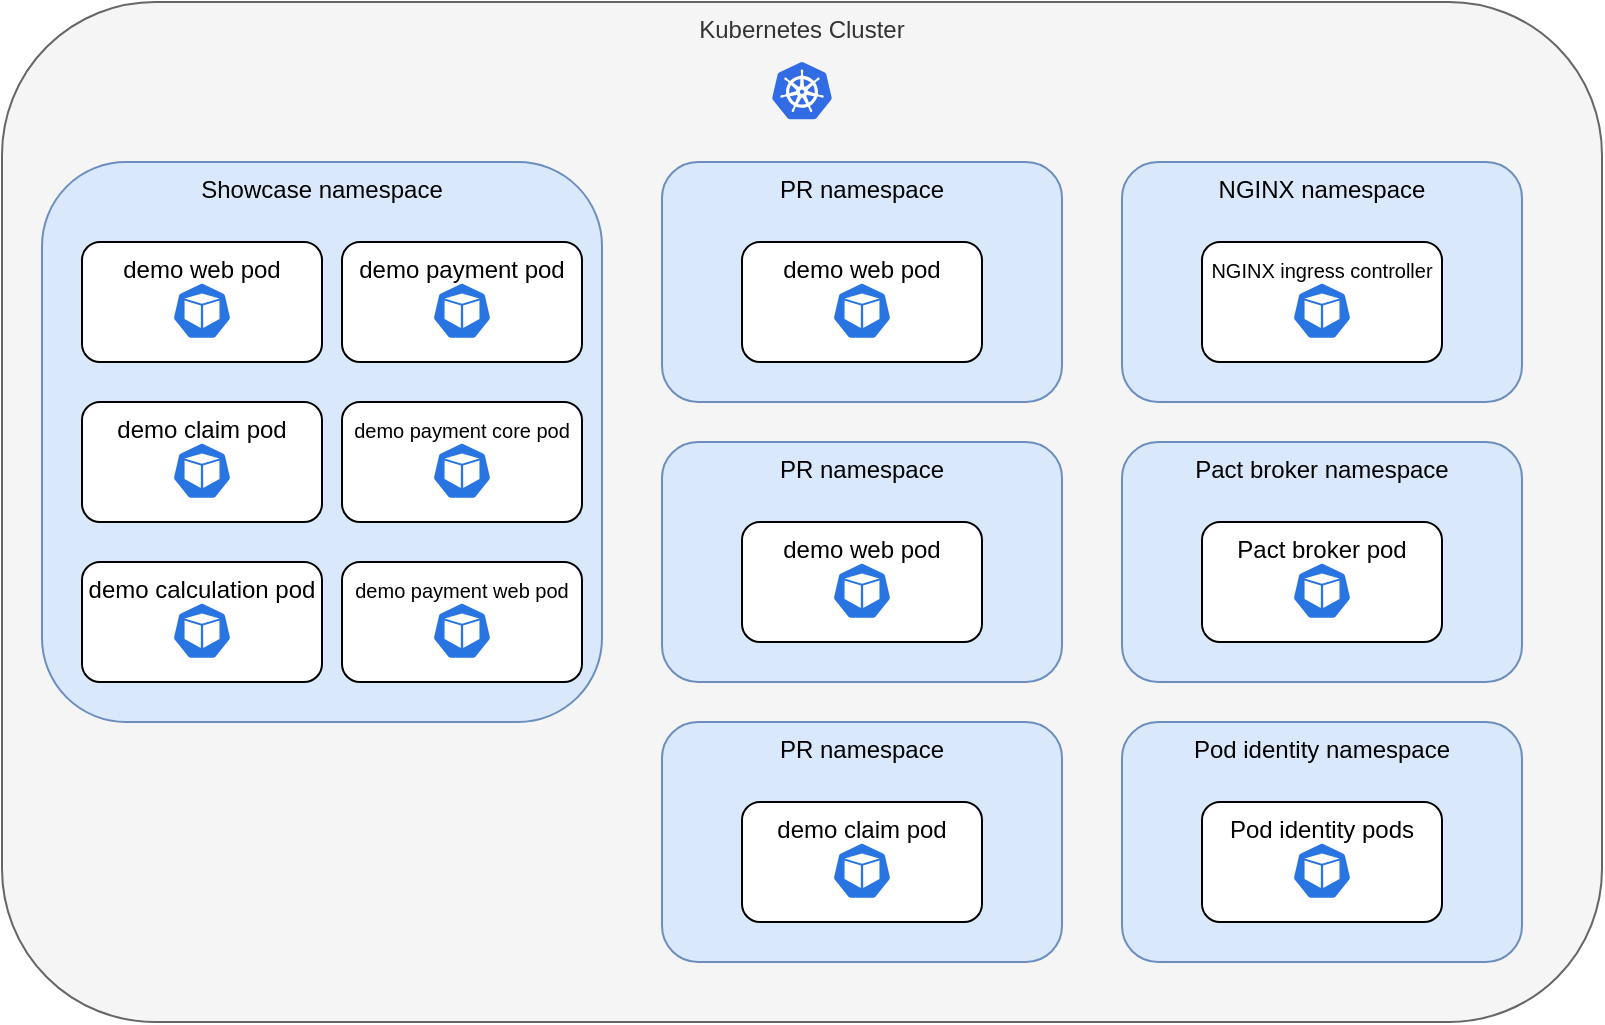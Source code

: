 <mxfile version="13.6.5" type="github">
  <diagram id="bVwzVA2QB-TCneLjOnaE" name="Page-1">
    <mxGraphModel dx="1422" dy="762" grid="1" gridSize="10" guides="1" tooltips="1" connect="1" arrows="1" fold="1" page="1" pageScale="1" pageWidth="827" pageHeight="1169" math="0" shadow="0">
      <root>
        <mxCell id="0" />
        <mxCell id="1" parent="0" />
        <mxCell id="D4DUJ76G0orAwDeF6ANS-1" value="Kubernetes Cluster" style="rounded=1;whiteSpace=wrap;html=1;horizontal=1;verticalAlign=top;fillColor=#f5f5f5;strokeColor=#666666;fontColor=#333333;" vertex="1" parent="1">
          <mxGeometry x="40" y="30" width="800" height="510" as="geometry" />
        </mxCell>
        <mxCell id="D4DUJ76G0orAwDeF6ANS-2" value="Showcase namespace" style="rounded=1;whiteSpace=wrap;html=1;verticalAlign=top;fillColor=#dae8fc;strokeColor=#6c8ebf;" vertex="1" parent="1">
          <mxGeometry x="60" y="110" width="280" height="280" as="geometry" />
        </mxCell>
        <mxCell id="D4DUJ76G0orAwDeF6ANS-3" value="demo web pod" style="rounded=1;whiteSpace=wrap;html=1;verticalAlign=top;" vertex="1" parent="1">
          <mxGeometry x="80" y="150" width="120" height="60" as="geometry" />
        </mxCell>
        <mxCell id="D4DUJ76G0orAwDeF6ANS-4" value="" style="html=1;dashed=0;whitespace=wrap;fillColor=#2875E2;strokeColor=#ffffff;points=[[0.005,0.63,0],[0.1,0.2,0],[0.9,0.2,0],[0.5,0,0],[0.995,0.63,0],[0.72,0.99,0],[0.5,1,0],[0.28,0.99,0]];shape=mxgraph.kubernetes.icon;prIcon=pod;aspect=fixed;" vertex="1" parent="1">
          <mxGeometry x="125" y="170" width="30" height="28.8" as="geometry" />
        </mxCell>
        <mxCell id="D4DUJ76G0orAwDeF6ANS-5" value="" style="aspect=fixed;html=1;points=[];align=center;image;fontSize=12;image=img/lib/mscae/Kubernetes.svg;" vertex="1" parent="1">
          <mxGeometry x="425" y="60" width="30" height="28.8" as="geometry" />
        </mxCell>
        <mxCell id="D4DUJ76G0orAwDeF6ANS-6" value="demo claim pod" style="rounded=1;whiteSpace=wrap;html=1;verticalAlign=top;" vertex="1" parent="1">
          <mxGeometry x="80" y="230" width="120" height="60" as="geometry" />
        </mxCell>
        <mxCell id="D4DUJ76G0orAwDeF6ANS-7" value="" style="html=1;dashed=0;whitespace=wrap;fillColor=#2875E2;strokeColor=#ffffff;points=[[0.005,0.63,0],[0.1,0.2,0],[0.9,0.2,0],[0.5,0,0],[0.995,0.63,0],[0.72,0.99,0],[0.5,1,0],[0.28,0.99,0]];shape=mxgraph.kubernetes.icon;prIcon=pod;aspect=fixed;" vertex="1" parent="1">
          <mxGeometry x="125" y="250" width="30" height="28.8" as="geometry" />
        </mxCell>
        <mxCell id="D4DUJ76G0orAwDeF6ANS-8" value="demo payment pod" style="rounded=1;whiteSpace=wrap;html=1;verticalAlign=top;" vertex="1" parent="1">
          <mxGeometry x="210" y="150" width="120" height="60" as="geometry" />
        </mxCell>
        <mxCell id="D4DUJ76G0orAwDeF6ANS-9" value="" style="html=1;dashed=0;whitespace=wrap;fillColor=#2875E2;strokeColor=#ffffff;points=[[0.005,0.63,0],[0.1,0.2,0],[0.9,0.2,0],[0.5,0,0],[0.995,0.63,0],[0.72,0.99,0],[0.5,1,0],[0.28,0.99,0]];shape=mxgraph.kubernetes.icon;prIcon=pod;aspect=fixed;" vertex="1" parent="1">
          <mxGeometry x="255" y="170" width="30" height="28.8" as="geometry" />
        </mxCell>
        <mxCell id="D4DUJ76G0orAwDeF6ANS-10" value="&lt;font style=&quot;font-size: 10px&quot;&gt;demo payment core pod&lt;/font&gt;" style="rounded=1;whiteSpace=wrap;html=1;verticalAlign=top;" vertex="1" parent="1">
          <mxGeometry x="210" y="230" width="120" height="60" as="geometry" />
        </mxCell>
        <mxCell id="D4DUJ76G0orAwDeF6ANS-11" value="" style="html=1;dashed=0;whitespace=wrap;fillColor=#2875E2;strokeColor=#ffffff;points=[[0.005,0.63,0],[0.1,0.2,0],[0.9,0.2,0],[0.5,0,0],[0.995,0.63,0],[0.72,0.99,0],[0.5,1,0],[0.28,0.99,0]];shape=mxgraph.kubernetes.icon;prIcon=pod;aspect=fixed;" vertex="1" parent="1">
          <mxGeometry x="255" y="250" width="30" height="28.8" as="geometry" />
        </mxCell>
        <mxCell id="D4DUJ76G0orAwDeF6ANS-12" value="&lt;font style=&quot;font-size: 10px&quot;&gt;demo payment web pod&lt;/font&gt;" style="rounded=1;whiteSpace=wrap;html=1;verticalAlign=top;" vertex="1" parent="1">
          <mxGeometry x="210" y="310" width="120" height="60" as="geometry" />
        </mxCell>
        <mxCell id="D4DUJ76G0orAwDeF6ANS-13" value="" style="html=1;dashed=0;whitespace=wrap;fillColor=#2875E2;strokeColor=#ffffff;points=[[0.005,0.63,0],[0.1,0.2,0],[0.9,0.2,0],[0.5,0,0],[0.995,0.63,0],[0.72,0.99,0],[0.5,1,0],[0.28,0.99,0]];shape=mxgraph.kubernetes.icon;prIcon=pod;aspect=fixed;" vertex="1" parent="1">
          <mxGeometry x="255" y="330" width="30" height="28.8" as="geometry" />
        </mxCell>
        <mxCell id="D4DUJ76G0orAwDeF6ANS-14" value="demo calculation pod" style="rounded=1;whiteSpace=wrap;html=1;verticalAlign=top;" vertex="1" parent="1">
          <mxGeometry x="80" y="310" width="120" height="60" as="geometry" />
        </mxCell>
        <mxCell id="D4DUJ76G0orAwDeF6ANS-15" value="" style="html=1;dashed=0;whitespace=wrap;fillColor=#2875E2;strokeColor=#ffffff;points=[[0.005,0.63,0],[0.1,0.2,0],[0.9,0.2,0],[0.5,0,0],[0.995,0.63,0],[0.72,0.99,0],[0.5,1,0],[0.28,0.99,0]];shape=mxgraph.kubernetes.icon;prIcon=pod;aspect=fixed;" vertex="1" parent="1">
          <mxGeometry x="125" y="330" width="30" height="28.8" as="geometry" />
        </mxCell>
        <mxCell id="D4DUJ76G0orAwDeF6ANS-16" value="PR namespace" style="rounded=1;whiteSpace=wrap;html=1;verticalAlign=top;fillColor=#dae8fc;strokeColor=#6c8ebf;" vertex="1" parent="1">
          <mxGeometry x="370" y="110" width="200" height="120" as="geometry" />
        </mxCell>
        <mxCell id="D4DUJ76G0orAwDeF6ANS-17" value="demo web pod" style="rounded=1;whiteSpace=wrap;html=1;verticalAlign=top;" vertex="1" parent="1">
          <mxGeometry x="410" y="150" width="120" height="60" as="geometry" />
        </mxCell>
        <mxCell id="D4DUJ76G0orAwDeF6ANS-18" value="" style="html=1;dashed=0;whitespace=wrap;fillColor=#2875E2;strokeColor=#ffffff;points=[[0.005,0.63,0],[0.1,0.2,0],[0.9,0.2,0],[0.5,0,0],[0.995,0.63,0],[0.72,0.99,0],[0.5,1,0],[0.28,0.99,0]];shape=mxgraph.kubernetes.icon;prIcon=pod;aspect=fixed;" vertex="1" parent="1">
          <mxGeometry x="455" y="170" width="30" height="28.8" as="geometry" />
        </mxCell>
        <mxCell id="D4DUJ76G0orAwDeF6ANS-19" value="PR namespace" style="rounded=1;whiteSpace=wrap;html=1;verticalAlign=top;fillColor=#dae8fc;strokeColor=#6c8ebf;" vertex="1" parent="1">
          <mxGeometry x="370" y="250" width="200" height="120" as="geometry" />
        </mxCell>
        <mxCell id="D4DUJ76G0orAwDeF6ANS-20" value="demo web pod" style="rounded=1;whiteSpace=wrap;html=1;verticalAlign=top;" vertex="1" parent="1">
          <mxGeometry x="410" y="290" width="120" height="60" as="geometry" />
        </mxCell>
        <mxCell id="D4DUJ76G0orAwDeF6ANS-21" value="" style="html=1;dashed=0;whitespace=wrap;fillColor=#2875E2;strokeColor=#ffffff;points=[[0.005,0.63,0],[0.1,0.2,0],[0.9,0.2,0],[0.5,0,0],[0.995,0.63,0],[0.72,0.99,0],[0.5,1,0],[0.28,0.99,0]];shape=mxgraph.kubernetes.icon;prIcon=pod;aspect=fixed;" vertex="1" parent="1">
          <mxGeometry x="455" y="310" width="30" height="28.8" as="geometry" />
        </mxCell>
        <mxCell id="D4DUJ76G0orAwDeF6ANS-22" value="PR namespace" style="rounded=1;whiteSpace=wrap;html=1;verticalAlign=top;fillColor=#dae8fc;strokeColor=#6c8ebf;" vertex="1" parent="1">
          <mxGeometry x="370" y="390" width="200" height="120" as="geometry" />
        </mxCell>
        <mxCell id="D4DUJ76G0orAwDeF6ANS-23" value="demo claim pod" style="rounded=1;whiteSpace=wrap;html=1;verticalAlign=top;" vertex="1" parent="1">
          <mxGeometry x="410" y="430" width="120" height="60" as="geometry" />
        </mxCell>
        <mxCell id="D4DUJ76G0orAwDeF6ANS-24" value="" style="html=1;dashed=0;whitespace=wrap;fillColor=#2875E2;strokeColor=#ffffff;points=[[0.005,0.63,0],[0.1,0.2,0],[0.9,0.2,0],[0.5,0,0],[0.995,0.63,0],[0.72,0.99,0],[0.5,1,0],[0.28,0.99,0]];shape=mxgraph.kubernetes.icon;prIcon=pod;aspect=fixed;" vertex="1" parent="1">
          <mxGeometry x="455" y="450" width="30" height="28.8" as="geometry" />
        </mxCell>
        <mxCell id="D4DUJ76G0orAwDeF6ANS-25" value="NGINX namespace" style="rounded=1;whiteSpace=wrap;html=1;verticalAlign=top;fillColor=#dae8fc;strokeColor=#6c8ebf;" vertex="1" parent="1">
          <mxGeometry x="600" y="110" width="200" height="120" as="geometry" />
        </mxCell>
        <mxCell id="D4DUJ76G0orAwDeF6ANS-26" value="&lt;font style=&quot;font-size: 10px&quot;&gt;NGINX ingress controller&lt;/font&gt;" style="rounded=1;whiteSpace=wrap;html=1;verticalAlign=top;" vertex="1" parent="1">
          <mxGeometry x="640" y="150" width="120" height="60" as="geometry" />
        </mxCell>
        <mxCell id="D4DUJ76G0orAwDeF6ANS-27" value="" style="html=1;dashed=0;whitespace=wrap;fillColor=#2875E2;strokeColor=#ffffff;points=[[0.005,0.63,0],[0.1,0.2,0],[0.9,0.2,0],[0.5,0,0],[0.995,0.63,0],[0.72,0.99,0],[0.5,1,0],[0.28,0.99,0]];shape=mxgraph.kubernetes.icon;prIcon=pod;aspect=fixed;" vertex="1" parent="1">
          <mxGeometry x="685" y="170" width="30" height="28.8" as="geometry" />
        </mxCell>
        <mxCell id="D4DUJ76G0orAwDeF6ANS-35" value="Pact broker namespace" style="rounded=1;whiteSpace=wrap;html=1;verticalAlign=top;fillColor=#dae8fc;strokeColor=#6c8ebf;" vertex="1" parent="1">
          <mxGeometry x="600" y="250" width="200" height="120" as="geometry" />
        </mxCell>
        <mxCell id="D4DUJ76G0orAwDeF6ANS-36" value="Pact broker pod" style="rounded=1;whiteSpace=wrap;html=1;verticalAlign=top;" vertex="1" parent="1">
          <mxGeometry x="640" y="290" width="120" height="60" as="geometry" />
        </mxCell>
        <mxCell id="D4DUJ76G0orAwDeF6ANS-37" value="" style="html=1;dashed=0;whitespace=wrap;fillColor=#2875E2;strokeColor=#ffffff;points=[[0.005,0.63,0],[0.1,0.2,0],[0.9,0.2,0],[0.5,0,0],[0.995,0.63,0],[0.72,0.99,0],[0.5,1,0],[0.28,0.99,0]];shape=mxgraph.kubernetes.icon;prIcon=pod;aspect=fixed;" vertex="1" parent="1">
          <mxGeometry x="685" y="310" width="30" height="28.8" as="geometry" />
        </mxCell>
        <mxCell id="D4DUJ76G0orAwDeF6ANS-41" value="Pod identity namespace" style="rounded=1;whiteSpace=wrap;html=1;verticalAlign=top;fillColor=#dae8fc;strokeColor=#6c8ebf;" vertex="1" parent="1">
          <mxGeometry x="600" y="390" width="200" height="120" as="geometry" />
        </mxCell>
        <mxCell id="D4DUJ76G0orAwDeF6ANS-42" value="Pod identity pods" style="rounded=1;whiteSpace=wrap;html=1;verticalAlign=top;" vertex="1" parent="1">
          <mxGeometry x="640" y="430" width="120" height="60" as="geometry" />
        </mxCell>
        <mxCell id="D4DUJ76G0orAwDeF6ANS-43" value="" style="html=1;dashed=0;whitespace=wrap;fillColor=#2875E2;strokeColor=#ffffff;points=[[0.005,0.63,0],[0.1,0.2,0],[0.9,0.2,0],[0.5,0,0],[0.995,0.63,0],[0.72,0.99,0],[0.5,1,0],[0.28,0.99,0]];shape=mxgraph.kubernetes.icon;prIcon=pod;aspect=fixed;" vertex="1" parent="1">
          <mxGeometry x="685" y="450" width="30" height="28.8" as="geometry" />
        </mxCell>
      </root>
    </mxGraphModel>
  </diagram>
</mxfile>
